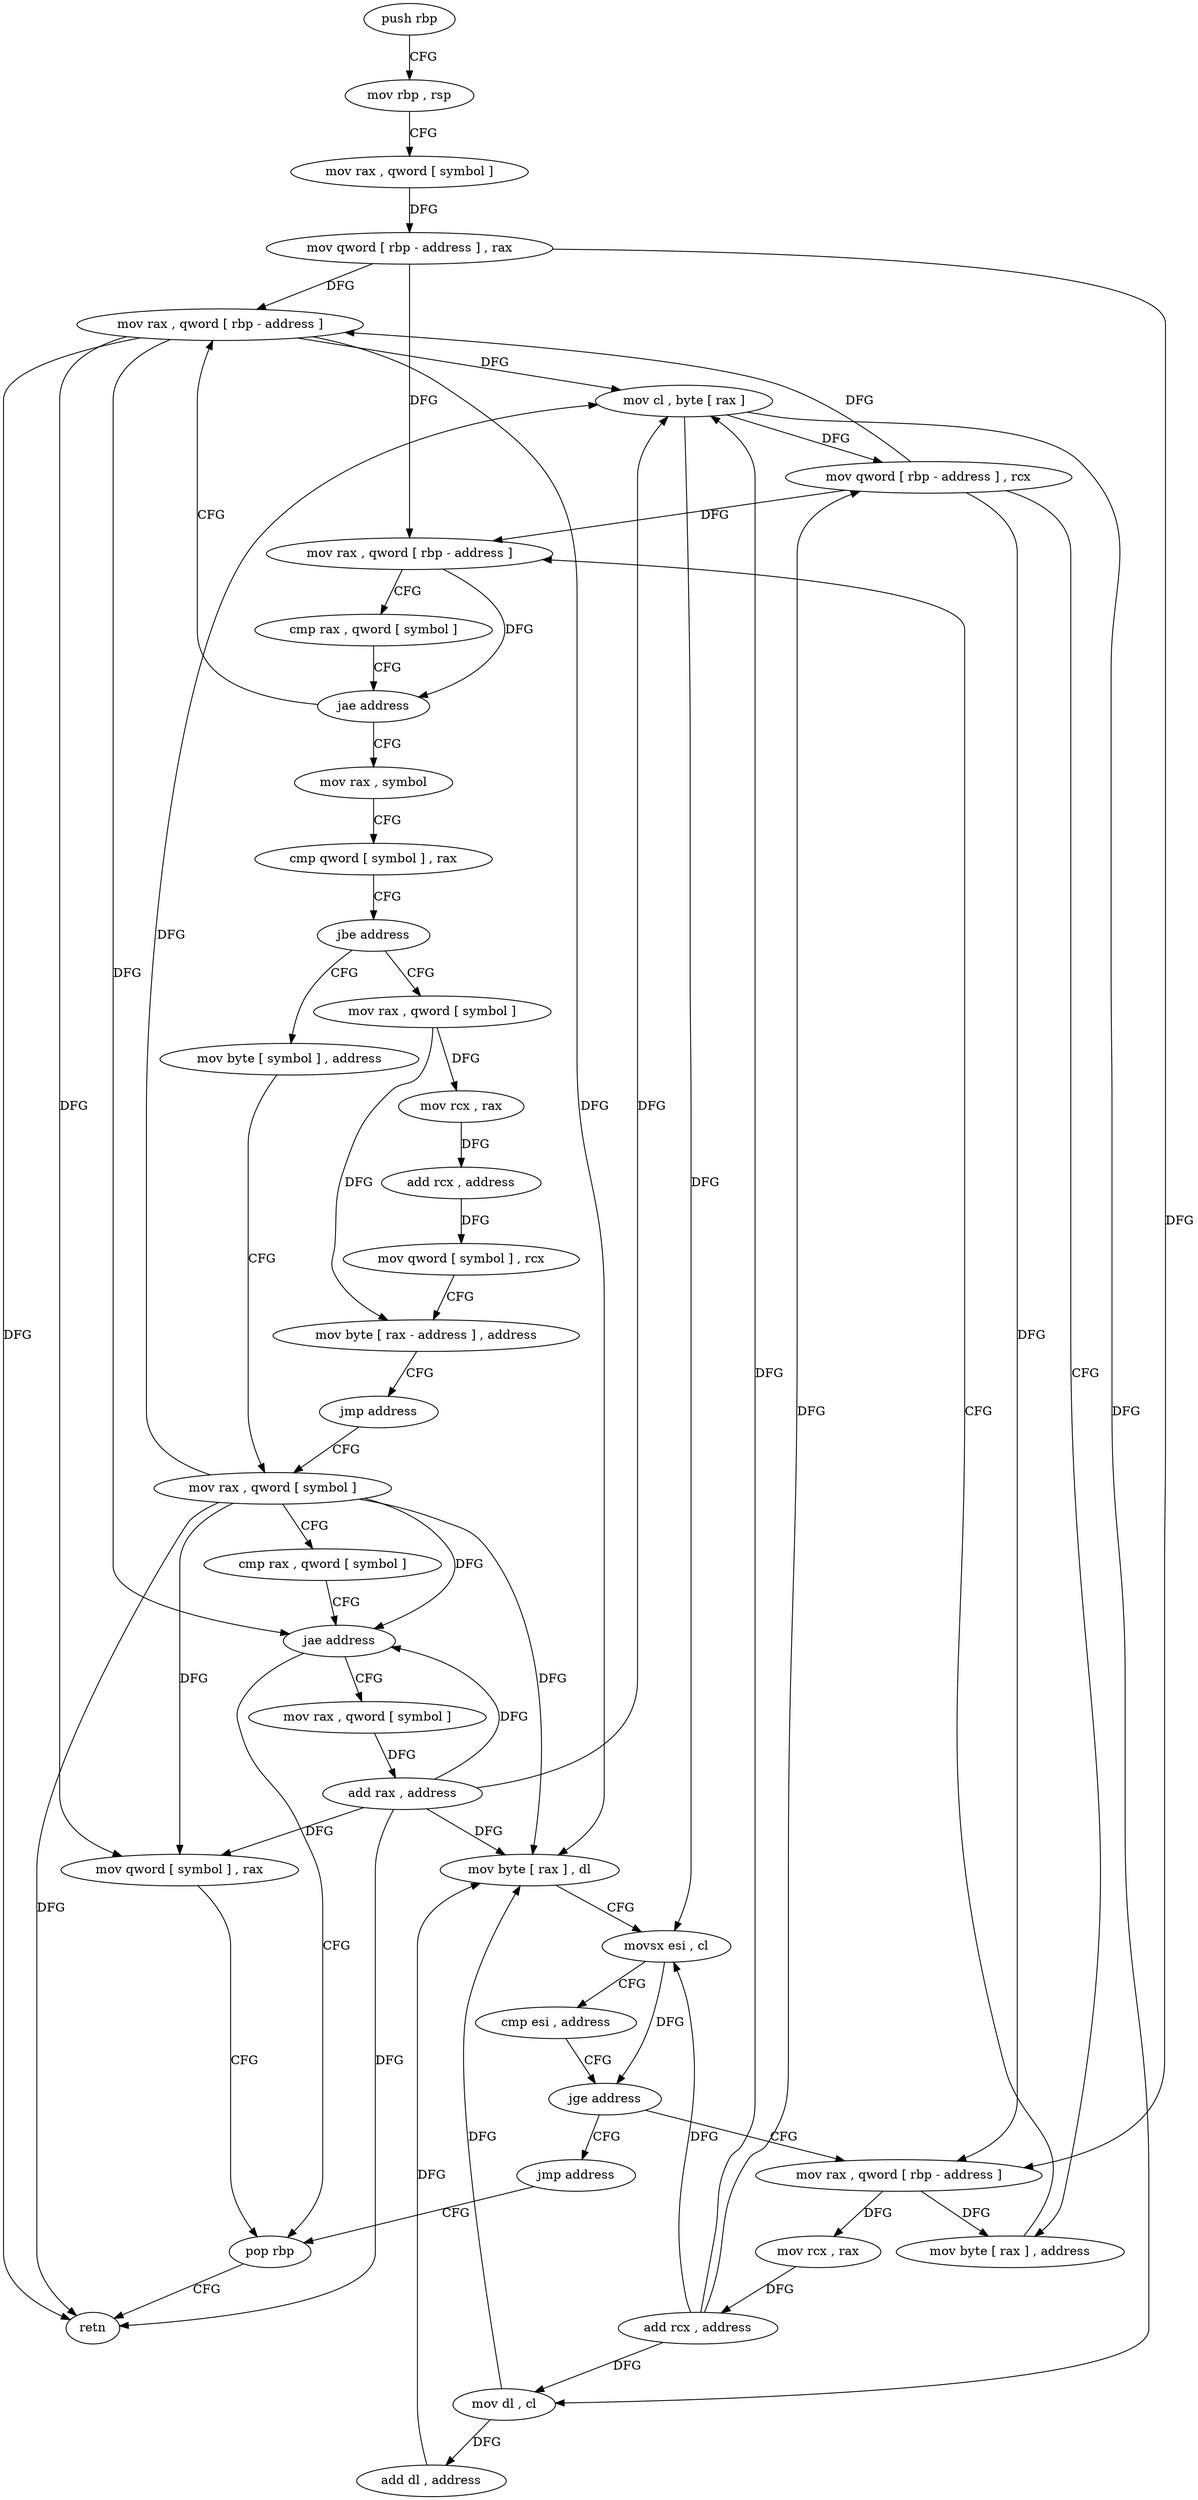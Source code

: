 digraph "func" {
"4212496" [label = "push rbp" ]
"4212497" [label = "mov rbp , rsp" ]
"4212500" [label = "mov rax , qword [ symbol ]" ]
"4212508" [label = "mov qword [ rbp - address ] , rax" ]
"4212512" [label = "mov rax , qword [ rbp - address ]" ]
"4212542" [label = "mov rax , qword [ rbp - address ]" ]
"4212546" [label = "mov rcx , rax" ]
"4212549" [label = "add rcx , address" ]
"4212556" [label = "mov qword [ rbp - address ] , rcx" ]
"4212560" [label = "mov byte [ rax ] , address" ]
"4212563" [label = "mov rax , qword [ rbp - address ]" ]
"4212567" [label = "cmp rax , qword [ symbol ]" ]
"4212575" [label = "jae address" ]
"4212581" [label = "mov rax , symbol" ]
"4212537" [label = "jmp address" ]
"4212692" [label = "pop rbp" ]
"4212516" [label = "mov cl , byte [ rax ]" ]
"4212518" [label = "mov dl , cl" ]
"4212520" [label = "add dl , address" ]
"4212523" [label = "mov byte [ rax ] , dl" ]
"4212525" [label = "movsx esi , cl" ]
"4212528" [label = "cmp esi , address" ]
"4212531" [label = "jge address" ]
"4212591" [label = "cmp qword [ symbol ] , rax" ]
"4212599" [label = "jbe address" ]
"4212640" [label = "mov byte [ symbol ] , address" ]
"4212605" [label = "mov rax , qword [ symbol ]" ]
"4212693" [label = "retn" ]
"4212648" [label = "mov rax , qword [ symbol ]" ]
"4212613" [label = "mov rcx , rax" ]
"4212616" [label = "add rcx , address" ]
"4212623" [label = "mov qword [ symbol ] , rcx" ]
"4212631" [label = "mov byte [ rax - address ] , address" ]
"4212635" [label = "jmp address" ]
"4212670" [label = "mov rax , qword [ symbol ]" ]
"4212678" [label = "add rax , address" ]
"4212684" [label = "mov qword [ symbol ] , rax" ]
"4212656" [label = "cmp rax , qword [ symbol ]" ]
"4212664" [label = "jae address" ]
"4212496" -> "4212497" [ label = "CFG" ]
"4212497" -> "4212500" [ label = "CFG" ]
"4212500" -> "4212508" [ label = "DFG" ]
"4212508" -> "4212512" [ label = "DFG" ]
"4212508" -> "4212542" [ label = "DFG" ]
"4212508" -> "4212563" [ label = "DFG" ]
"4212512" -> "4212516" [ label = "DFG" ]
"4212512" -> "4212523" [ label = "DFG" ]
"4212512" -> "4212693" [ label = "DFG" ]
"4212512" -> "4212664" [ label = "DFG" ]
"4212512" -> "4212684" [ label = "DFG" ]
"4212542" -> "4212546" [ label = "DFG" ]
"4212542" -> "4212560" [ label = "DFG" ]
"4212546" -> "4212549" [ label = "DFG" ]
"4212549" -> "4212556" [ label = "DFG" ]
"4212549" -> "4212518" [ label = "DFG" ]
"4212549" -> "4212525" [ label = "DFG" ]
"4212549" -> "4212516" [ label = "DFG" ]
"4212556" -> "4212560" [ label = "CFG" ]
"4212556" -> "4212512" [ label = "DFG" ]
"4212556" -> "4212542" [ label = "DFG" ]
"4212556" -> "4212563" [ label = "DFG" ]
"4212560" -> "4212563" [ label = "CFG" ]
"4212563" -> "4212567" [ label = "CFG" ]
"4212563" -> "4212575" [ label = "DFG" ]
"4212567" -> "4212575" [ label = "CFG" ]
"4212575" -> "4212512" [ label = "CFG" ]
"4212575" -> "4212581" [ label = "CFG" ]
"4212581" -> "4212591" [ label = "CFG" ]
"4212537" -> "4212692" [ label = "CFG" ]
"4212692" -> "4212693" [ label = "CFG" ]
"4212516" -> "4212518" [ label = "DFG" ]
"4212516" -> "4212525" [ label = "DFG" ]
"4212516" -> "4212556" [ label = "DFG" ]
"4212518" -> "4212520" [ label = "DFG" ]
"4212518" -> "4212523" [ label = "DFG" ]
"4212520" -> "4212523" [ label = "DFG" ]
"4212523" -> "4212525" [ label = "CFG" ]
"4212525" -> "4212528" [ label = "CFG" ]
"4212525" -> "4212531" [ label = "DFG" ]
"4212528" -> "4212531" [ label = "CFG" ]
"4212531" -> "4212542" [ label = "CFG" ]
"4212531" -> "4212537" [ label = "CFG" ]
"4212591" -> "4212599" [ label = "CFG" ]
"4212599" -> "4212640" [ label = "CFG" ]
"4212599" -> "4212605" [ label = "CFG" ]
"4212640" -> "4212648" [ label = "CFG" ]
"4212605" -> "4212613" [ label = "DFG" ]
"4212605" -> "4212631" [ label = "DFG" ]
"4212648" -> "4212656" [ label = "CFG" ]
"4212648" -> "4212516" [ label = "DFG" ]
"4212648" -> "4212523" [ label = "DFG" ]
"4212648" -> "4212693" [ label = "DFG" ]
"4212648" -> "4212664" [ label = "DFG" ]
"4212648" -> "4212684" [ label = "DFG" ]
"4212613" -> "4212616" [ label = "DFG" ]
"4212616" -> "4212623" [ label = "DFG" ]
"4212623" -> "4212631" [ label = "CFG" ]
"4212631" -> "4212635" [ label = "CFG" ]
"4212635" -> "4212648" [ label = "CFG" ]
"4212670" -> "4212678" [ label = "DFG" ]
"4212678" -> "4212684" [ label = "DFG" ]
"4212678" -> "4212516" [ label = "DFG" ]
"4212678" -> "4212664" [ label = "DFG" ]
"4212678" -> "4212523" [ label = "DFG" ]
"4212678" -> "4212693" [ label = "DFG" ]
"4212684" -> "4212692" [ label = "CFG" ]
"4212656" -> "4212664" [ label = "CFG" ]
"4212664" -> "4212692" [ label = "CFG" ]
"4212664" -> "4212670" [ label = "CFG" ]
}
